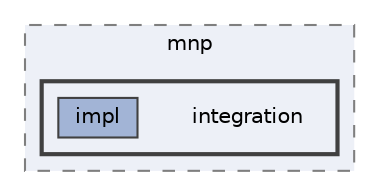 digraph "repository/mnp/src/main/java/com/sterlite/cal/mnp/integration"
{
 // LATEX_PDF_SIZE
  bgcolor="transparent";
  edge [fontname=Helvetica,fontsize=10,labelfontname=Helvetica,labelfontsize=10];
  node [fontname=Helvetica,fontsize=10,shape=box,height=0.2,width=0.4];
  compound=true
  subgraph clusterdir_2ba090eb009818682dbdaa59020602c0 {
    graph [ bgcolor="#edf0f7", pencolor="grey50", label="mnp", fontname=Helvetica,fontsize=10 style="filled,dashed", URL="dir_2ba090eb009818682dbdaa59020602c0.html",tooltip=""]
  subgraph clusterdir_071f45b07190d56308652329e79e8712 {
    graph [ bgcolor="#edf0f7", pencolor="grey25", label="", fontname=Helvetica,fontsize=10 style="filled,bold", URL="dir_071f45b07190d56308652329e79e8712.html",tooltip=""]
    dir_071f45b07190d56308652329e79e8712 [shape=plaintext, label="integration"];
  dir_66f9fedcb91939bb104961caf6fde898 [label="impl", fillcolor="#a2b4d6", color="grey25", style="filled", URL="dir_66f9fedcb91939bb104961caf6fde898.html",tooltip=""];
  }
  }
}
